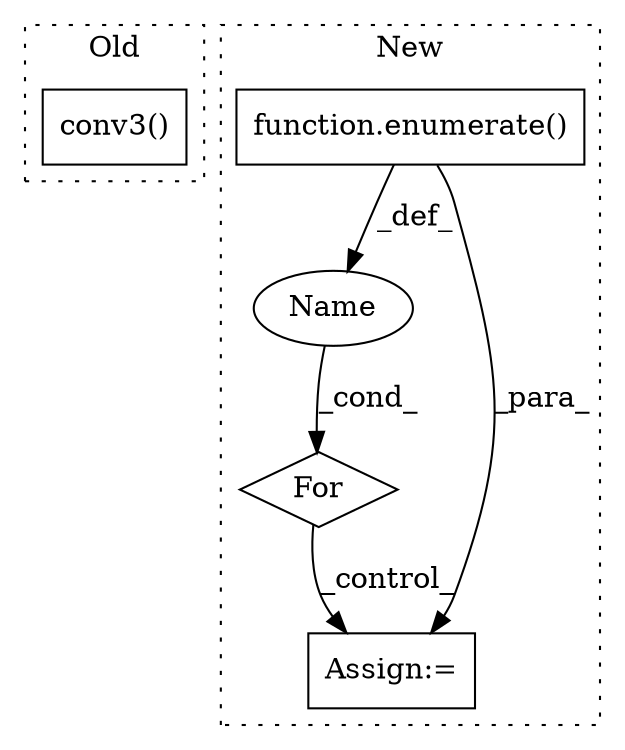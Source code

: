 digraph G {
subgraph cluster0 {
1 [label="conv3()" a="75" s="6718,6736" l="11,1" shape="box"];
label = "Old";
style="dotted";
}
subgraph cluster1 {
2 [label="function.enumerate()" a="75" s="4912,4934" l="10,1" shape="box"];
3 [label="For" a="107" s="4891,4935" l="4,14" shape="diamond"];
4 [label="Name" a="87" s="4898" l="10" shape="ellipse"];
5 [label="Assign:=" a="68" s="4954" l="3" shape="box"];
label = "New";
style="dotted";
}
2 -> 4 [label="_def_"];
2 -> 5 [label="_para_"];
3 -> 5 [label="_control_"];
4 -> 3 [label="_cond_"];
}